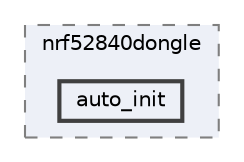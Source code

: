 digraph "/home/mj/Desktop/IoT-Chat-Digitalization/Dongle/gnrc_border_router/bin/nrf52840dongle/auto_init"
{
 // LATEX_PDF_SIZE
  bgcolor="transparent";
  edge [fontname=Helvetica,fontsize=10,labelfontname=Helvetica,labelfontsize=10];
  node [fontname=Helvetica,fontsize=10,shape=box,height=0.2,width=0.4];
  compound=true
  subgraph clusterdir_9941f7556d96a0e17fefe82cd217bc3a {
    graph [ bgcolor="#edf0f7", pencolor="grey50", label="nrf52840dongle", fontname=Helvetica,fontsize=10 style="filled,dashed", URL="dir_9941f7556d96a0e17fefe82cd217bc3a.html",tooltip=""]
  dir_06af8650a5f42f5d222d07ce61b74ba9 [label="auto_init", fillcolor="#edf0f7", color="grey25", style="filled,bold", URL="dir_06af8650a5f42f5d222d07ce61b74ba9.html",tooltip=""];
  }
}
